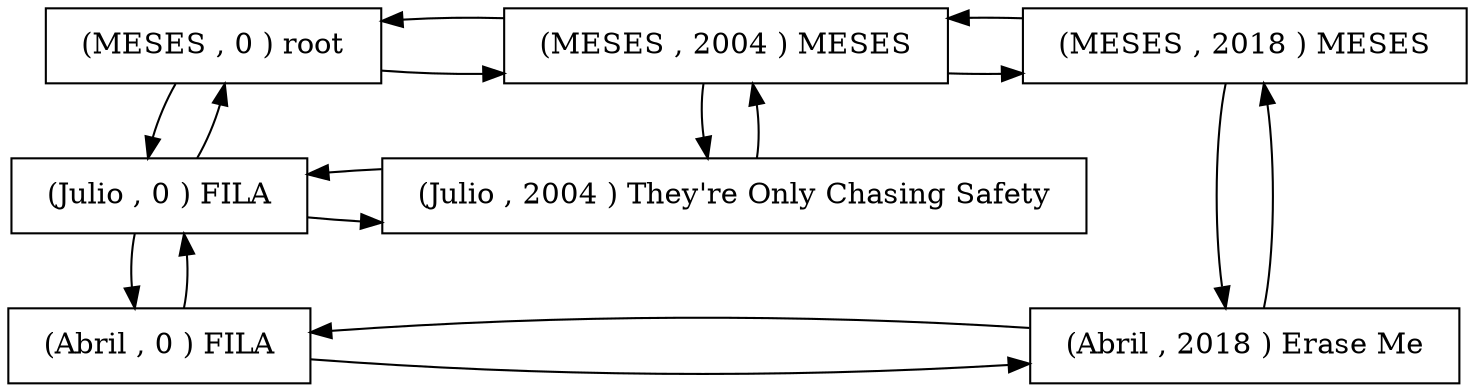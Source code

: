 digraph R { 
rankdir = TB;node [shape=rectangle, height=0.5, width=0.5];
graph[ nodesep = 0.5];
nodeMESES0 [label = "  (MESES , 0 ) root  " ]; 
nodeMESES2004 [label = "  (MESES , 2004 ) MESES  " ]; 
nodeMESES2018 [label = "  (MESES , 2018 ) MESES  " ]; 
nodeJulio0 [label = "  (Julio , 0 ) FILA  " ]; 
nodeJulio2004 [label = "  (Julio , 2004 ) They're Only Chasing Safety  " ]; 
nodeAbril0 [label = "  (Abril , 0 ) FILA  " ]; 
nodeAbril2018 [label = "  (Abril , 2018 ) Erase Me  " ]; 
nodeMESES0 -> nodeMESES2004; 
nodeMESES2004 -> nodeMESES2018; 
nodeMESES2018 -> nodeMESES2004; 
nodeMESES2004 -> nodeMESES0; 
nodeJulio0 -> nodeJulio2004; 
nodeJulio2004 -> nodeJulio0; 
nodeAbril0 -> nodeAbril2018[constraint=false]; 
nodeAbril2018 -> nodeAbril0[constraint=false]; 
nodeMESES0 -> nodeJulio0; 
nodeJulio0 -> nodeAbril0; 
nodeAbril0 -> nodeJulio0; 
nodeJulio0 -> nodeMESES0; 
nodeMESES2004 -> nodeJulio2004; 
nodeJulio2004 -> nodeMESES2004; 
nodeMESES2018 -> nodeAbril2018; 
nodeAbril2018 -> nodeMESES2018; 
{ rank = same;nodeMESES0 ;nodeMESES2004 ;nodeMESES2018 ;} 
{ rank = same;nodeJulio0 ;nodeJulio2004 ;} 
{ rank = same;nodeAbril0 ;nodeAbril2018 ;} 
}